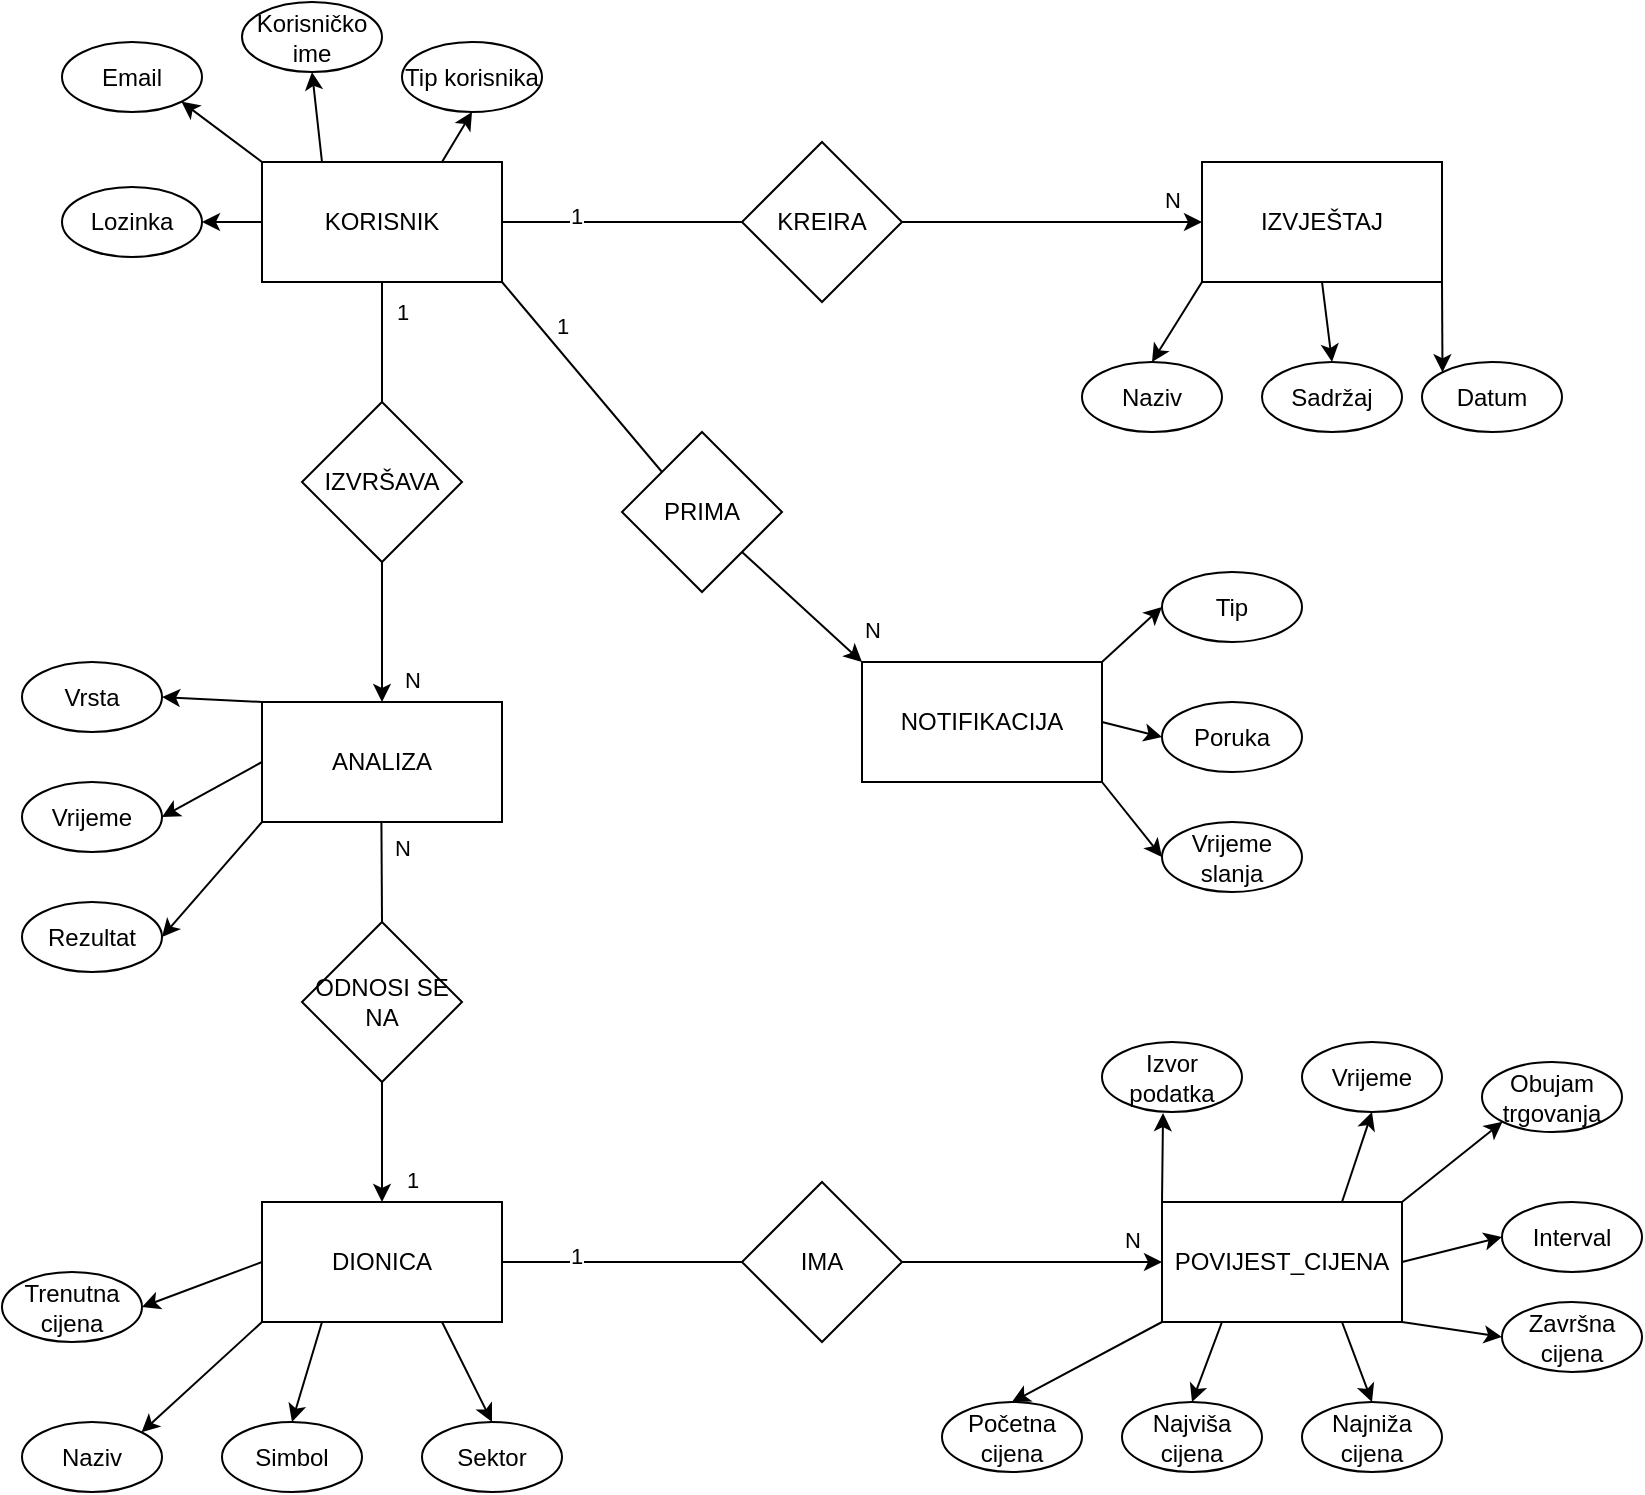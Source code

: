 <mxfile version="27.1.1">
  <diagram name="Page-1" id="FEjrkqeZDdIg-vik-IkH">
    <mxGraphModel dx="984" dy="545" grid="1" gridSize="10" guides="1" tooltips="1" connect="1" arrows="1" fold="1" page="1" pageScale="1" pageWidth="827" pageHeight="1169" math="0" shadow="0">
      <root>
        <mxCell id="0" />
        <mxCell id="1" parent="0" />
        <mxCell id="g6BjV7B2hw-Xopt8YtrM-8" value="&lt;font style=&quot;color: light-dark(rgb(0, 0, 0), rgb(0, 0, 0));&quot;&gt;KORISNIK&lt;/font&gt;" style="rounded=0;whiteSpace=wrap;html=1;fillColor=light-dark(#FFFFFF,#FFFFFF);" vertex="1" parent="1">
          <mxGeometry x="190" y="340" width="120" height="60" as="geometry" />
        </mxCell>
        <mxCell id="g6BjV7B2hw-Xopt8YtrM-9" value="&lt;font style=&quot;color: light-dark(rgb(0, 0, 0), rgb(0, 0, 0));&quot;&gt;DIONICA&lt;/font&gt;" style="rounded=0;whiteSpace=wrap;html=1;fillColor=light-dark(#FFFFFF,#FFFFFF);" vertex="1" parent="1">
          <mxGeometry x="190" y="860" width="120" height="60" as="geometry" />
        </mxCell>
        <mxCell id="g6BjV7B2hw-Xopt8YtrM-10" value="&lt;font style=&quot;color: light-dark(rgb(0, 0, 0), rgb(0, 0, 0));&quot;&gt;POVIJEST_CIJENA&lt;/font&gt;" style="rounded=0;whiteSpace=wrap;html=1;fillColor=light-dark(#FFFFFF,#FFFFFF);" vertex="1" parent="1">
          <mxGeometry x="640" y="860" width="120" height="60" as="geometry" />
        </mxCell>
        <mxCell id="g6BjV7B2hw-Xopt8YtrM-11" value="&lt;font style=&quot;color: light-dark(rgb(0, 0, 0), rgb(0, 0, 0));&quot;&gt;ANALIZA&lt;/font&gt;" style="rounded=0;whiteSpace=wrap;html=1;fillColor=light-dark(#FFFFFF,#FFFFFF);" vertex="1" parent="1">
          <mxGeometry x="190" y="610" width="120" height="60" as="geometry" />
        </mxCell>
        <mxCell id="g6BjV7B2hw-Xopt8YtrM-12" value="&lt;font style=&quot;color: light-dark(rgb(0, 0, 0), rgb(0, 0, 0));&quot;&gt;IZVJEŠTAJ&lt;/font&gt;" style="rounded=0;whiteSpace=wrap;html=1;fillColor=light-dark(#FFFFFF,#FFFFFF);" vertex="1" parent="1">
          <mxGeometry x="660" y="340" width="120" height="60" as="geometry" />
        </mxCell>
        <mxCell id="g6BjV7B2hw-Xopt8YtrM-13" value="&lt;font style=&quot;color: light-dark(rgb(0, 0, 0), rgb(0, 0, 0));&quot;&gt;IZVRŠAVA&lt;/font&gt;" style="rhombus;whiteSpace=wrap;html=1;fillColor=light-dark(#FFFFFF,#FFFFFF);" vertex="1" parent="1">
          <mxGeometry x="210" y="460" width="80" height="80" as="geometry" />
        </mxCell>
        <mxCell id="g6BjV7B2hw-Xopt8YtrM-14" value="" style="endArrow=none;html=1;rounded=0;entryX=0.5;entryY=1;entryDx=0;entryDy=0;exitX=0.5;exitY=0;exitDx=0;exitDy=0;strokeColor=light-dark(#000000,#000000);" edge="1" parent="1" source="g6BjV7B2hw-Xopt8YtrM-13" target="g6BjV7B2hw-Xopt8YtrM-8">
          <mxGeometry width="50" height="50" relative="1" as="geometry">
            <mxPoint x="390" y="710" as="sourcePoint" />
            <mxPoint x="440" y="660" as="targetPoint" />
          </mxGeometry>
        </mxCell>
        <mxCell id="g6BjV7B2hw-Xopt8YtrM-16" value="1" style="edgeLabel;html=1;align=center;verticalAlign=middle;resizable=0;points=[];fontColor=light-dark(#000000,#000000);" vertex="1" connectable="0" parent="g6BjV7B2hw-Xopt8YtrM-14">
          <mxGeometry x="0.5" y="-3" relative="1" as="geometry">
            <mxPoint x="7" as="offset" />
          </mxGeometry>
        </mxCell>
        <mxCell id="g6BjV7B2hw-Xopt8YtrM-15" value="" style="endArrow=classic;html=1;rounded=0;exitX=0.5;exitY=1;exitDx=0;exitDy=0;entryX=0.5;entryY=0;entryDx=0;entryDy=0;strokeColor=light-dark(#000000,#000000);" edge="1" parent="1" source="g6BjV7B2hw-Xopt8YtrM-13" target="g6BjV7B2hw-Xopt8YtrM-11">
          <mxGeometry width="50" height="50" relative="1" as="geometry">
            <mxPoint x="390" y="710" as="sourcePoint" />
            <mxPoint x="440" y="660" as="targetPoint" />
          </mxGeometry>
        </mxCell>
        <mxCell id="g6BjV7B2hw-Xopt8YtrM-17" value="N" style="edgeLabel;html=1;align=center;verticalAlign=middle;resizable=0;points=[];fontColor=light-dark(#000000,#000000);" vertex="1" connectable="0" parent="1">
          <mxGeometry x="350" y="580" as="geometry">
            <mxPoint x="-85" y="19" as="offset" />
          </mxGeometry>
        </mxCell>
        <mxCell id="g6BjV7B2hw-Xopt8YtrM-18" value="&lt;font style=&quot;color: light-dark(rgb(0, 0, 0), rgb(9, 9, 9));&quot;&gt;KREIRA&lt;/font&gt;" style="rhombus;whiteSpace=wrap;html=1;fillColor=light-dark(#FFFFFF,#FFFFFF);" vertex="1" parent="1">
          <mxGeometry x="430" y="330" width="80" height="80" as="geometry" />
        </mxCell>
        <mxCell id="g6BjV7B2hw-Xopt8YtrM-19" value="" style="endArrow=none;html=1;rounded=0;entryX=1;entryY=0.5;entryDx=0;entryDy=0;exitX=0;exitY=0.5;exitDx=0;exitDy=0;strokeColor=light-dark(#000000,#000000);" edge="1" parent="1" source="g6BjV7B2hw-Xopt8YtrM-18" target="g6BjV7B2hw-Xopt8YtrM-8">
          <mxGeometry width="50" height="50" relative="1" as="geometry">
            <mxPoint x="340" y="500" as="sourcePoint" />
            <mxPoint x="340" y="440" as="targetPoint" />
          </mxGeometry>
        </mxCell>
        <mxCell id="g6BjV7B2hw-Xopt8YtrM-20" value="1" style="edgeLabel;html=1;align=center;verticalAlign=middle;resizable=0;points=[];fontColor=light-dark(#000000,#000000);" vertex="1" connectable="0" parent="g6BjV7B2hw-Xopt8YtrM-19">
          <mxGeometry x="0.5" y="-3" relative="1" as="geometry">
            <mxPoint x="7" as="offset" />
          </mxGeometry>
        </mxCell>
        <mxCell id="g6BjV7B2hw-Xopt8YtrM-21" value="" style="endArrow=classic;html=1;rounded=0;exitX=1;exitY=0.5;exitDx=0;exitDy=0;entryX=0;entryY=0.5;entryDx=0;entryDy=0;strokeColor=light-dark(#000000,#000000);" edge="1" parent="1" source="g6BjV7B2hw-Xopt8YtrM-18" target="g6BjV7B2hw-Xopt8YtrM-12">
          <mxGeometry width="50" height="50" relative="1" as="geometry">
            <mxPoint x="340" y="560" as="sourcePoint" />
            <mxPoint x="340" y="630" as="targetPoint" />
          </mxGeometry>
        </mxCell>
        <mxCell id="g6BjV7B2hw-Xopt8YtrM-22" value="N" style="edgeLabel;html=1;align=center;verticalAlign=middle;resizable=0;points=[];fontColor=light-dark(#000000,#000000);" vertex="1" connectable="0" parent="1">
          <mxGeometry x="730" y="340" as="geometry">
            <mxPoint x="-85" y="19" as="offset" />
          </mxGeometry>
        </mxCell>
        <mxCell id="g6BjV7B2hw-Xopt8YtrM-23" value="&lt;font style=&quot;color: light-dark(rgb(0, 0, 0), rgb(0, 0, 0));&quot;&gt;ODNOSI SE NA&lt;/font&gt;" style="rhombus;whiteSpace=wrap;html=1;fillColor=light-dark(#FFFFFF,#FFFFFF);" vertex="1" parent="1">
          <mxGeometry x="210" y="720" width="80" height="80" as="geometry" />
        </mxCell>
        <mxCell id="g6BjV7B2hw-Xopt8YtrM-24" value="" style="endArrow=none;html=1;rounded=0;entryX=0.5;entryY=1;entryDx=0;entryDy=0;strokeColor=light-dark(#000000,#000000);" edge="1" parent="1">
          <mxGeometry width="50" height="50" relative="1" as="geometry">
            <mxPoint x="250" y="720" as="sourcePoint" />
            <mxPoint x="249.71" y="670" as="targetPoint" />
          </mxGeometry>
        </mxCell>
        <mxCell id="g6BjV7B2hw-Xopt8YtrM-25" value="N" style="edgeLabel;html=1;align=center;verticalAlign=middle;resizable=0;points=[];fontColor=light-dark(#000000,#000000);" vertex="1" connectable="0" parent="g6BjV7B2hw-Xopt8YtrM-24">
          <mxGeometry x="0.5" y="-3" relative="1" as="geometry">
            <mxPoint x="7" as="offset" />
          </mxGeometry>
        </mxCell>
        <mxCell id="g6BjV7B2hw-Xopt8YtrM-26" value="" style="endArrow=classic;html=1;rounded=0;exitX=0.5;exitY=1;exitDx=0;exitDy=0;entryX=0.5;entryY=0;entryDx=0;entryDy=0;strokeColor=light-dark(#000000,#000000);" edge="1" parent="1" source="g6BjV7B2hw-Xopt8YtrM-23" target="g6BjV7B2hw-Xopt8YtrM-9">
          <mxGeometry width="50" height="50" relative="1" as="geometry">
            <mxPoint x="340" y="780" as="sourcePoint" />
            <mxPoint x="340" y="850" as="targetPoint" />
          </mxGeometry>
        </mxCell>
        <mxCell id="g6BjV7B2hw-Xopt8YtrM-27" value="1" style="edgeLabel;html=1;align=center;verticalAlign=middle;resizable=0;points=[];fontColor=light-dark(#000000,#000000);" vertex="1" connectable="0" parent="1">
          <mxGeometry x="350" y="830" as="geometry">
            <mxPoint x="-85" y="19" as="offset" />
          </mxGeometry>
        </mxCell>
        <mxCell id="g6BjV7B2hw-Xopt8YtrM-28" value="&lt;font style=&quot;color: light-dark(rgb(0, 0, 0), rgb(0, 0, 0));&quot;&gt;IMA&lt;/font&gt;" style="rhombus;whiteSpace=wrap;html=1;fillColor=light-dark(#FFFFFF,#FFFFFF);" vertex="1" parent="1">
          <mxGeometry x="430" y="850" width="80" height="80" as="geometry" />
        </mxCell>
        <mxCell id="g6BjV7B2hw-Xopt8YtrM-29" value="" style="endArrow=none;html=1;rounded=0;entryX=1;entryY=0.5;entryDx=0;entryDy=0;exitX=0;exitY=0.5;exitDx=0;exitDy=0;strokeColor=light-dark(#000000,#000000);" edge="1" parent="1" source="g6BjV7B2hw-Xopt8YtrM-28" target="g6BjV7B2hw-Xopt8YtrM-9">
          <mxGeometry width="50" height="50" relative="1" as="geometry">
            <mxPoint x="490" y="790" as="sourcePoint" />
            <mxPoint x="370" y="790" as="targetPoint" />
          </mxGeometry>
        </mxCell>
        <mxCell id="g6BjV7B2hw-Xopt8YtrM-30" value="1" style="edgeLabel;html=1;align=center;verticalAlign=middle;resizable=0;points=[];fontColor=light-dark(#000000,#000000);" vertex="1" connectable="0" parent="g6BjV7B2hw-Xopt8YtrM-29">
          <mxGeometry x="0.5" y="-3" relative="1" as="geometry">
            <mxPoint x="7" as="offset" />
          </mxGeometry>
        </mxCell>
        <mxCell id="g6BjV7B2hw-Xopt8YtrM-31" value="" style="endArrow=classic;html=1;rounded=0;exitX=1;exitY=0.5;exitDx=0;exitDy=0;entryX=0;entryY=0.5;entryDx=0;entryDy=0;strokeColor=light-dark(#000000,#000000);" edge="1" parent="1" source="g6BjV7B2hw-Xopt8YtrM-28" target="g6BjV7B2hw-Xopt8YtrM-10">
          <mxGeometry width="50" height="50" relative="1" as="geometry">
            <mxPoint x="540" y="730" as="sourcePoint" />
            <mxPoint x="690" y="730" as="targetPoint" />
          </mxGeometry>
        </mxCell>
        <mxCell id="g6BjV7B2hw-Xopt8YtrM-32" value="N" style="edgeLabel;html=1;align=center;verticalAlign=middle;resizable=0;points=[];fontColor=light-dark(#000000,#000000);" vertex="1" connectable="0" parent="1">
          <mxGeometry x="710" y="860" as="geometry">
            <mxPoint x="-85" y="19" as="offset" />
          </mxGeometry>
        </mxCell>
        <mxCell id="g6BjV7B2hw-Xopt8YtrM-33" value="&lt;font style=&quot;color: light-dark(rgb(0, 0, 0), rgb(0, 0, 0));&quot;&gt;Naziv&lt;/font&gt;" style="ellipse;whiteSpace=wrap;html=1;strokeColor=light-dark(#000000,#000000);fillColor=light-dark(#FFFFFF,#FFFFFF);" vertex="1" parent="1">
          <mxGeometry x="70" y="970" width="70" height="35" as="geometry" />
        </mxCell>
        <mxCell id="g6BjV7B2hw-Xopt8YtrM-34" value="&lt;font style=&quot;color: light-dark(rgb(0, 0, 0), rgb(0, 0, 0));&quot;&gt;Simbol&lt;/font&gt;" style="ellipse;whiteSpace=wrap;html=1;strokeColor=light-dark(#000000,#000000);fillColor=light-dark(#FFFFFF,#FFFFFF);" vertex="1" parent="1">
          <mxGeometry x="170" y="970" width="70" height="35" as="geometry" />
        </mxCell>
        <mxCell id="g6BjV7B2hw-Xopt8YtrM-35" value="&lt;font style=&quot;color: light-dark(rgb(0, 0, 0), rgb(0, 0, 0));&quot;&gt;Sektor&lt;/font&gt;" style="ellipse;whiteSpace=wrap;html=1;strokeColor=light-dark(#000000,#000000);fillColor=light-dark(#FFFFFF,#FFFFFF);" vertex="1" parent="1">
          <mxGeometry x="270" y="970" width="70" height="35" as="geometry" />
        </mxCell>
        <mxCell id="g6BjV7B2hw-Xopt8YtrM-36" value="&lt;font style=&quot;color: light-dark(rgb(0, 0, 0), rgb(0, 0, 0));&quot;&gt;Trenutna cijena&lt;/font&gt;" style="ellipse;whiteSpace=wrap;html=1;strokeColor=light-dark(#000000,#000000);fillColor=light-dark(#FFFFFF,#FFFFFF);" vertex="1" parent="1">
          <mxGeometry x="60" y="895" width="70" height="35" as="geometry" />
        </mxCell>
        <mxCell id="g6BjV7B2hw-Xopt8YtrM-38" value="" style="endArrow=classic;html=1;rounded=0;exitX=0;exitY=0.5;exitDx=0;exitDy=0;entryX=1;entryY=0.5;entryDx=0;entryDy=0;strokeColor=light-dark(#000000,#000000);" edge="1" parent="1" source="g6BjV7B2hw-Xopt8YtrM-9" target="g6BjV7B2hw-Xopt8YtrM-36">
          <mxGeometry width="50" height="50" relative="1" as="geometry">
            <mxPoint x="160" y="820" as="sourcePoint" />
            <mxPoint x="160" y="880" as="targetPoint" />
          </mxGeometry>
        </mxCell>
        <mxCell id="g6BjV7B2hw-Xopt8YtrM-39" value="" style="endArrow=classic;html=1;rounded=0;exitX=0;exitY=1;exitDx=0;exitDy=0;entryX=1;entryY=0;entryDx=0;entryDy=0;strokeColor=light-dark(#000000,#000000);" edge="1" parent="1" source="g6BjV7B2hw-Xopt8YtrM-9" target="g6BjV7B2hw-Xopt8YtrM-33">
          <mxGeometry width="50" height="50" relative="1" as="geometry">
            <mxPoint x="230" y="920" as="sourcePoint" />
            <mxPoint x="170" y="943" as="targetPoint" />
          </mxGeometry>
        </mxCell>
        <mxCell id="g6BjV7B2hw-Xopt8YtrM-40" value="" style="endArrow=classic;html=1;rounded=0;exitX=0.25;exitY=1;exitDx=0;exitDy=0;entryX=0.5;entryY=0;entryDx=0;entryDy=0;strokeColor=light-dark(#000000,#000000);" edge="1" parent="1" source="g6BjV7B2hw-Xopt8YtrM-9" target="g6BjV7B2hw-Xopt8YtrM-34">
          <mxGeometry width="50" height="50" relative="1" as="geometry">
            <mxPoint x="280" y="940" as="sourcePoint" />
            <mxPoint x="220" y="995" as="targetPoint" />
          </mxGeometry>
        </mxCell>
        <mxCell id="g6BjV7B2hw-Xopt8YtrM-41" value="" style="endArrow=classic;html=1;rounded=0;exitX=0.75;exitY=1;exitDx=0;exitDy=0;entryX=0.5;entryY=0;entryDx=0;entryDy=0;strokeColor=light-dark(#000000,#000000);" edge="1" parent="1" source="g6BjV7B2hw-Xopt8YtrM-9" target="g6BjV7B2hw-Xopt8YtrM-35">
          <mxGeometry width="50" height="50" relative="1" as="geometry">
            <mxPoint x="320" y="940" as="sourcePoint" />
            <mxPoint x="260" y="995" as="targetPoint" />
          </mxGeometry>
        </mxCell>
        <mxCell id="g6BjV7B2hw-Xopt8YtrM-42" value="&lt;font style=&quot;color: light-dark(rgb(0, 0, 0), rgb(0, 0, 0));&quot;&gt;Vrsta&lt;/font&gt;" style="ellipse;whiteSpace=wrap;html=1;strokeColor=light-dark(#000000,#000000);fillColor=light-dark(#FFFFFF,#FFFFFF);" vertex="1" parent="1">
          <mxGeometry x="70" y="590" width="70" height="35" as="geometry" />
        </mxCell>
        <mxCell id="g6BjV7B2hw-Xopt8YtrM-43" value="&lt;font style=&quot;color: light-dark(rgb(0, 0, 0), rgb(0, 0, 0));&quot;&gt;Vrijeme&lt;/font&gt;" style="ellipse;whiteSpace=wrap;html=1;strokeColor=light-dark(#000000,#000000);fillColor=light-dark(#FFFFFF,#FFFFFF);" vertex="1" parent="1">
          <mxGeometry x="70" y="650" width="70" height="35" as="geometry" />
        </mxCell>
        <mxCell id="g6BjV7B2hw-Xopt8YtrM-44" value="&lt;font style=&quot;color: light-dark(rgb(0, 0, 0), rgb(0, 0, 0));&quot;&gt;Rezultat&lt;/font&gt;" style="ellipse;whiteSpace=wrap;html=1;strokeColor=light-dark(#000000,#000000);fillColor=light-dark(#FFFFFF,#FFFFFF);" vertex="1" parent="1">
          <mxGeometry x="70" y="710" width="70" height="35" as="geometry" />
        </mxCell>
        <mxCell id="g6BjV7B2hw-Xopt8YtrM-46" value="" style="endArrow=classic;html=1;rounded=0;exitX=0;exitY=0.5;exitDx=0;exitDy=0;strokeColor=light-dark(#000000,#000000);entryX=1;entryY=0.5;entryDx=0;entryDy=0;" edge="1" parent="1" source="g6BjV7B2hw-Xopt8YtrM-11" target="g6BjV7B2hw-Xopt8YtrM-43">
          <mxGeometry width="50" height="50" relative="1" as="geometry">
            <mxPoint x="210" y="730" as="sourcePoint" />
            <mxPoint x="140" y="710" as="targetPoint" />
          </mxGeometry>
        </mxCell>
        <mxCell id="g6BjV7B2hw-Xopt8YtrM-47" value="" style="endArrow=classic;html=1;rounded=0;exitX=0;exitY=1;exitDx=0;exitDy=0;entryX=1;entryY=0.5;entryDx=0;entryDy=0;strokeColor=light-dark(#000000,#000000);" edge="1" parent="1" source="g6BjV7B2hw-Xopt8YtrM-11" target="g6BjV7B2hw-Xopt8YtrM-44">
          <mxGeometry width="50" height="50" relative="1" as="geometry">
            <mxPoint x="220" y="570" as="sourcePoint" />
            <mxPoint x="160" y="593" as="targetPoint" />
          </mxGeometry>
        </mxCell>
        <mxCell id="g6BjV7B2hw-Xopt8YtrM-48" value="" style="endArrow=classic;html=1;rounded=0;exitX=0;exitY=0;exitDx=0;exitDy=0;entryX=1;entryY=0.5;entryDx=0;entryDy=0;strokeColor=light-dark(#000000,#000000);" edge="1" parent="1" source="g6BjV7B2hw-Xopt8YtrM-11" target="g6BjV7B2hw-Xopt8YtrM-42">
          <mxGeometry width="50" height="50" relative="1" as="geometry">
            <mxPoint x="260" y="590" as="sourcePoint" />
            <mxPoint x="200" y="613" as="targetPoint" />
          </mxGeometry>
        </mxCell>
        <mxCell id="g6BjV7B2hw-Xopt8YtrM-49" value="&lt;font style=&quot;color: light-dark(rgb(0, 0, 0), rgb(0, 0, 0));&quot;&gt;Početna cijena&lt;/font&gt;" style="ellipse;whiteSpace=wrap;html=1;strokeColor=light-dark(#000000,#000000);fillColor=light-dark(#FFFFFF,#FFFFFF);" vertex="1" parent="1">
          <mxGeometry x="530" y="960" width="70" height="35" as="geometry" />
        </mxCell>
        <mxCell id="g6BjV7B2hw-Xopt8YtrM-50" value="&lt;font style=&quot;color: light-dark(rgb(0, 0, 0), rgb(0, 0, 0));&quot;&gt;Najviša cijena&lt;/font&gt;" style="ellipse;whiteSpace=wrap;html=1;strokeColor=light-dark(#000000,#000000);fillColor=light-dark(#FFFFFF,#FFFFFF);" vertex="1" parent="1">
          <mxGeometry x="620" y="960" width="70" height="35" as="geometry" />
        </mxCell>
        <mxCell id="g6BjV7B2hw-Xopt8YtrM-51" value="&lt;font style=&quot;color: light-dark(rgb(0, 0, 0), rgb(0, 0, 0));&quot;&gt;Najniža cijena&lt;/font&gt;" style="ellipse;whiteSpace=wrap;html=1;strokeColor=light-dark(#000000,#000000);fillColor=light-dark(#FFFFFF,#FFFFFF);" vertex="1" parent="1">
          <mxGeometry x="710" y="960" width="70" height="35" as="geometry" />
        </mxCell>
        <mxCell id="g6BjV7B2hw-Xopt8YtrM-52" value="&lt;font style=&quot;color: light-dark(rgb(0, 0, 0), rgb(0, 0, 0));&quot;&gt;Završna cijena&lt;/font&gt;" style="ellipse;whiteSpace=wrap;html=1;strokeColor=light-dark(#000000,#000000);fillColor=light-dark(#FFFFFF,#FFFFFF);" vertex="1" parent="1">
          <mxGeometry x="810" y="910" width="70" height="35" as="geometry" />
        </mxCell>
        <mxCell id="g6BjV7B2hw-Xopt8YtrM-53" value="&lt;font style=&quot;color: light-dark(rgb(0, 0, 0), rgb(0, 0, 0));&quot;&gt;Interval&lt;/font&gt;" style="ellipse;whiteSpace=wrap;html=1;strokeColor=light-dark(#000000,#000000);fillColor=light-dark(#FFFFFF,#FFFFFF);" vertex="1" parent="1">
          <mxGeometry x="810" y="860" width="70" height="35" as="geometry" />
        </mxCell>
        <mxCell id="g6BjV7B2hw-Xopt8YtrM-54" value="&lt;font style=&quot;color: light-dark(rgb(0, 0, 0), rgb(0, 0, 0));&quot;&gt;Obujam trgovanja&lt;/font&gt;" style="ellipse;whiteSpace=wrap;html=1;strokeColor=light-dark(#000000,#000000);fillColor=light-dark(#FFFFFF,#FFFFFF);" vertex="1" parent="1">
          <mxGeometry x="800" y="790" width="70" height="35" as="geometry" />
        </mxCell>
        <mxCell id="g6BjV7B2hw-Xopt8YtrM-55" value="&lt;font style=&quot;color: light-dark(rgb(0, 0, 0), rgb(0, 0, 0));&quot;&gt;Vrijeme&lt;/font&gt;" style="ellipse;whiteSpace=wrap;html=1;strokeColor=light-dark(#000000,#000000);fillColor=light-dark(#FFFFFF,#FFFFFF);" vertex="1" parent="1">
          <mxGeometry x="710" y="780" width="70" height="35" as="geometry" />
        </mxCell>
        <mxCell id="g6BjV7B2hw-Xopt8YtrM-56" value="&lt;font style=&quot;color: light-dark(rgb(0, 0, 0), rgb(0, 0, 0));&quot;&gt;Izvor podatka&lt;/font&gt;" style="ellipse;whiteSpace=wrap;html=1;strokeColor=light-dark(#000000,#000000);fillColor=light-dark(#FFFFFF,#FFFFFF);" vertex="1" parent="1">
          <mxGeometry x="610" y="780" width="70" height="35" as="geometry" />
        </mxCell>
        <mxCell id="g6BjV7B2hw-Xopt8YtrM-57" value="" style="endArrow=classic;html=1;rounded=0;exitX=0;exitY=0;exitDx=0;exitDy=0;entryX=0.436;entryY=1.015;entryDx=0;entryDy=0;strokeColor=light-dark(#000000,#000000);entryPerimeter=0;" edge="1" parent="1" source="g6BjV7B2hw-Xopt8YtrM-10" target="g6BjV7B2hw-Xopt8YtrM-56">
          <mxGeometry width="50" height="50" relative="1" as="geometry">
            <mxPoint x="560" y="860" as="sourcePoint" />
            <mxPoint x="585" y="910" as="targetPoint" />
          </mxGeometry>
        </mxCell>
        <mxCell id="g6BjV7B2hw-Xopt8YtrM-58" value="" style="endArrow=classic;html=1;rounded=0;exitX=0.75;exitY=0;exitDx=0;exitDy=0;entryX=0.5;entryY=1;entryDx=0;entryDy=0;strokeColor=light-dark(#000000,#000000);" edge="1" parent="1" source="g6BjV7B2hw-Xopt8YtrM-10" target="g6BjV7B2hw-Xopt8YtrM-55">
          <mxGeometry width="50" height="50" relative="1" as="geometry">
            <mxPoint x="710" y="830" as="sourcePoint" />
            <mxPoint x="735" y="880" as="targetPoint" />
          </mxGeometry>
        </mxCell>
        <mxCell id="g6BjV7B2hw-Xopt8YtrM-59" value="" style="endArrow=classic;html=1;rounded=0;exitX=1;exitY=0;exitDx=0;exitDy=0;entryX=0;entryY=1;entryDx=0;entryDy=0;strokeColor=light-dark(#000000,#000000);" edge="1" parent="1" source="g6BjV7B2hw-Xopt8YtrM-10" target="g6BjV7B2hw-Xopt8YtrM-54">
          <mxGeometry width="50" height="50" relative="1" as="geometry">
            <mxPoint x="780" y="840" as="sourcePoint" />
            <mxPoint x="805" y="890" as="targetPoint" />
          </mxGeometry>
        </mxCell>
        <mxCell id="g6BjV7B2hw-Xopt8YtrM-60" value="" style="endArrow=classic;html=1;rounded=0;exitX=1;exitY=0.5;exitDx=0;exitDy=0;entryX=0;entryY=0.5;entryDx=0;entryDy=0;strokeColor=light-dark(#000000,#000000);" edge="1" parent="1" source="g6BjV7B2hw-Xopt8YtrM-10" target="g6BjV7B2hw-Xopt8YtrM-53">
          <mxGeometry width="50" height="50" relative="1" as="geometry">
            <mxPoint x="880" y="840" as="sourcePoint" />
            <mxPoint x="905" y="890" as="targetPoint" />
          </mxGeometry>
        </mxCell>
        <mxCell id="g6BjV7B2hw-Xopt8YtrM-61" value="" style="endArrow=classic;html=1;rounded=0;exitX=1;exitY=1;exitDx=0;exitDy=0;entryX=0;entryY=0.5;entryDx=0;entryDy=0;strokeColor=light-dark(#000000,#000000);" edge="1" parent="1" source="g6BjV7B2hw-Xopt8YtrM-10" target="g6BjV7B2hw-Xopt8YtrM-52">
          <mxGeometry width="50" height="50" relative="1" as="geometry">
            <mxPoint x="960" y="840" as="sourcePoint" />
            <mxPoint x="985" y="890" as="targetPoint" />
          </mxGeometry>
        </mxCell>
        <mxCell id="g6BjV7B2hw-Xopt8YtrM-62" value="" style="endArrow=classic;html=1;rounded=0;exitX=0.75;exitY=1;exitDx=0;exitDy=0;entryX=0.5;entryY=0;entryDx=0;entryDy=0;strokeColor=light-dark(#000000,#000000);" edge="1" parent="1" source="g6BjV7B2hw-Xopt8YtrM-10" target="g6BjV7B2hw-Xopt8YtrM-51">
          <mxGeometry width="50" height="50" relative="1" as="geometry">
            <mxPoint x="870" y="950" as="sourcePoint" />
            <mxPoint x="895" y="1000" as="targetPoint" />
          </mxGeometry>
        </mxCell>
        <mxCell id="g6BjV7B2hw-Xopt8YtrM-63" value="" style="endArrow=classic;html=1;rounded=0;exitX=0.25;exitY=1;exitDx=0;exitDy=0;entryX=0.5;entryY=0;entryDx=0;entryDy=0;strokeColor=light-dark(#000000,#000000);" edge="1" parent="1" source="g6BjV7B2hw-Xopt8YtrM-10" target="g6BjV7B2hw-Xopt8YtrM-50">
          <mxGeometry width="50" height="50" relative="1" as="geometry">
            <mxPoint x="670" y="940" as="sourcePoint" />
            <mxPoint x="695" y="990" as="targetPoint" />
          </mxGeometry>
        </mxCell>
        <mxCell id="g6BjV7B2hw-Xopt8YtrM-64" value="" style="endArrow=classic;html=1;rounded=0;exitX=0;exitY=1;exitDx=0;exitDy=0;entryX=0.5;entryY=0;entryDx=0;entryDy=0;strokeColor=light-dark(#000000,#000000);" edge="1" parent="1" source="g6BjV7B2hw-Xopt8YtrM-10" target="g6BjV7B2hw-Xopt8YtrM-49">
          <mxGeometry width="50" height="50" relative="1" as="geometry">
            <mxPoint x="570" y="910" as="sourcePoint" />
            <mxPoint x="595" y="960" as="targetPoint" />
          </mxGeometry>
        </mxCell>
        <mxCell id="g6BjV7B2hw-Xopt8YtrM-65" value="&lt;font style=&quot;color: light-dark(rgb(0, 0, 0), rgb(0, 0, 0));&quot;&gt;Naziv&lt;/font&gt;" style="ellipse;whiteSpace=wrap;html=1;strokeColor=light-dark(#000000,#000000);fillColor=light-dark(#FFFFFF,#FFFFFF);" vertex="1" parent="1">
          <mxGeometry x="600" y="440" width="70" height="35" as="geometry" />
        </mxCell>
        <mxCell id="g6BjV7B2hw-Xopt8YtrM-66" value="&lt;font style=&quot;color: light-dark(rgb(0, 0, 0), rgb(0, 0, 0));&quot;&gt;Sadržaj&lt;/font&gt;" style="ellipse;whiteSpace=wrap;html=1;strokeColor=light-dark(#000000,#000000);fillColor=light-dark(#FFFFFF,#FFFFFF);" vertex="1" parent="1">
          <mxGeometry x="690" y="440" width="70" height="35" as="geometry" />
        </mxCell>
        <mxCell id="g6BjV7B2hw-Xopt8YtrM-67" value="&lt;font style=&quot;color: light-dark(rgb(0, 0, 0), rgb(0, 0, 0));&quot;&gt;Datum&lt;/font&gt;" style="ellipse;whiteSpace=wrap;html=1;strokeColor=light-dark(#000000,#000000);fillColor=light-dark(#FFFFFF,#FFFFFF);" vertex="1" parent="1">
          <mxGeometry x="770" y="440" width="70" height="35" as="geometry" />
        </mxCell>
        <mxCell id="g6BjV7B2hw-Xopt8YtrM-68" value="" style="endArrow=classic;html=1;rounded=0;exitX=1;exitY=1;exitDx=0;exitDy=0;entryX=0;entryY=0;entryDx=0;entryDy=0;strokeColor=light-dark(#000000,#000000);" edge="1" parent="1" source="g6BjV7B2hw-Xopt8YtrM-12" target="g6BjV7B2hw-Xopt8YtrM-67">
          <mxGeometry width="50" height="50" relative="1" as="geometry">
            <mxPoint x="950" y="524" as="sourcePoint" />
            <mxPoint x="951" y="480" as="targetPoint" />
          </mxGeometry>
        </mxCell>
        <mxCell id="g6BjV7B2hw-Xopt8YtrM-69" value="" style="endArrow=classic;html=1;rounded=0;exitX=0.5;exitY=1;exitDx=0;exitDy=0;entryX=0.5;entryY=0;entryDx=0;entryDy=0;strokeColor=light-dark(#000000,#000000);" edge="1" parent="1" source="g6BjV7B2hw-Xopt8YtrM-12" target="g6BjV7B2hw-Xopt8YtrM-66">
          <mxGeometry width="50" height="50" relative="1" as="geometry">
            <mxPoint x="780" y="530" as="sourcePoint" />
            <mxPoint x="790" y="560" as="targetPoint" />
          </mxGeometry>
        </mxCell>
        <mxCell id="g6BjV7B2hw-Xopt8YtrM-70" value="" style="endArrow=classic;html=1;rounded=0;exitX=0;exitY=1;exitDx=0;exitDy=0;entryX=0.5;entryY=0;entryDx=0;entryDy=0;strokeColor=light-dark(#000000,#000000);" edge="1" parent="1" source="g6BjV7B2hw-Xopt8YtrM-12" target="g6BjV7B2hw-Xopt8YtrM-65">
          <mxGeometry width="50" height="50" relative="1" as="geometry">
            <mxPoint x="690" y="590" as="sourcePoint" />
            <mxPoint x="700" y="620" as="targetPoint" />
          </mxGeometry>
        </mxCell>
        <mxCell id="g6BjV7B2hw-Xopt8YtrM-71" value="&lt;font style=&quot;color: light-dark(rgb(0, 0, 0), rgb(0, 0, 0));&quot;&gt;Email&lt;/font&gt;" style="ellipse;whiteSpace=wrap;html=1;strokeColor=light-dark(#000000,#000000);fillColor=light-dark(#FFFFFF,#FFFFFF);" vertex="1" parent="1">
          <mxGeometry x="90" y="280" width="70" height="35" as="geometry" />
        </mxCell>
        <mxCell id="g6BjV7B2hw-Xopt8YtrM-72" value="&lt;font style=&quot;color: light-dark(rgb(0, 0, 0), rgb(0, 0, 0));&quot;&gt;Korisničko ime&lt;/font&gt;" style="ellipse;whiteSpace=wrap;html=1;strokeColor=light-dark(#000000,#000000);fillColor=light-dark(#FFFFFF,#FFFFFF);" vertex="1" parent="1">
          <mxGeometry x="180" y="260" width="70" height="35" as="geometry" />
        </mxCell>
        <mxCell id="g6BjV7B2hw-Xopt8YtrM-73" value="&lt;font style=&quot;color: light-dark(rgb(0, 0, 0), rgb(0, 0, 0));&quot;&gt;Tip korisnika&lt;/font&gt;" style="ellipse;whiteSpace=wrap;html=1;strokeColor=light-dark(#000000,#000000);fillColor=light-dark(#FFFFFF,#FFFFFF);" vertex="1" parent="1">
          <mxGeometry x="260" y="280" width="70" height="35" as="geometry" />
        </mxCell>
        <mxCell id="g6BjV7B2hw-Xopt8YtrM-74" value="&lt;font style=&quot;color: light-dark(rgb(0, 0, 0), rgb(0, 0, 0));&quot;&gt;Lozinka&lt;/font&gt;" style="ellipse;whiteSpace=wrap;html=1;strokeColor=light-dark(#000000,#000000);fillColor=light-dark(#FFFFFF,#FFFFFF);" vertex="1" parent="1">
          <mxGeometry x="90" y="352.5" width="70" height="35" as="geometry" />
        </mxCell>
        <mxCell id="g6BjV7B2hw-Xopt8YtrM-75" value="" style="endArrow=classic;html=1;rounded=0;exitX=0;exitY=0.5;exitDx=0;exitDy=0;entryX=1;entryY=0.5;entryDx=0;entryDy=0;strokeColor=light-dark(#000000,#000000);" edge="1" parent="1" source="g6BjV7B2hw-Xopt8YtrM-8" target="g6BjV7B2hw-Xopt8YtrM-74">
          <mxGeometry width="50" height="50" relative="1" as="geometry">
            <mxPoint x="75" y="410" as="sourcePoint" />
            <mxPoint x="50" y="450" as="targetPoint" />
          </mxGeometry>
        </mxCell>
        <mxCell id="g6BjV7B2hw-Xopt8YtrM-76" value="" style="endArrow=classic;html=1;rounded=0;exitX=0;exitY=0;exitDx=0;exitDy=0;entryX=1;entryY=1;entryDx=0;entryDy=0;strokeColor=light-dark(#000000,#000000);" edge="1" parent="1" source="g6BjV7B2hw-Xopt8YtrM-8" target="g6BjV7B2hw-Xopt8YtrM-71">
          <mxGeometry width="50" height="50" relative="1" as="geometry">
            <mxPoint x="190" y="400" as="sourcePoint" />
            <mxPoint x="160" y="400" as="targetPoint" />
          </mxGeometry>
        </mxCell>
        <mxCell id="g6BjV7B2hw-Xopt8YtrM-77" value="" style="endArrow=classic;html=1;rounded=0;exitX=0.25;exitY=0;exitDx=0;exitDy=0;entryX=0.5;entryY=1;entryDx=0;entryDy=0;strokeColor=light-dark(#000000,#000000);" edge="1" parent="1" source="g6BjV7B2hw-Xopt8YtrM-8" target="g6BjV7B2hw-Xopt8YtrM-72">
          <mxGeometry width="50" height="50" relative="1" as="geometry">
            <mxPoint x="230" y="320" as="sourcePoint" />
            <mxPoint x="200" y="320" as="targetPoint" />
          </mxGeometry>
        </mxCell>
        <mxCell id="g6BjV7B2hw-Xopt8YtrM-78" value="" style="endArrow=classic;html=1;rounded=0;exitX=0.75;exitY=0;exitDx=0;exitDy=0;strokeColor=light-dark(#000000,#000000);entryX=0.5;entryY=1;entryDx=0;entryDy=0;" edge="1" parent="1" source="g6BjV7B2hw-Xopt8YtrM-8" target="g6BjV7B2hw-Xopt8YtrM-73">
          <mxGeometry width="50" height="50" relative="1" as="geometry">
            <mxPoint x="290" y="310" as="sourcePoint" />
            <mxPoint x="360" y="340" as="targetPoint" />
          </mxGeometry>
        </mxCell>
        <mxCell id="g6BjV7B2hw-Xopt8YtrM-79" value="&lt;font style=&quot;color: light-dark(rgb(0, 0, 0), rgb(0, 0, 0));&quot;&gt;NOTIFIKACIJA&lt;/font&gt;" style="rounded=0;whiteSpace=wrap;html=1;fillColor=light-dark(#FFFFFF,#FFFFFF);" vertex="1" parent="1">
          <mxGeometry x="490" y="590" width="120" height="60" as="geometry" />
        </mxCell>
        <mxCell id="g6BjV7B2hw-Xopt8YtrM-80" value="&lt;font style=&quot;color: light-dark(rgb(0, 0, 0), rgb(0, 0, 0));&quot;&gt;Tip&lt;/font&gt;" style="ellipse;whiteSpace=wrap;html=1;strokeColor=light-dark(#000000,#000000);fillColor=light-dark(#FFFFFF,#FFFFFF);" vertex="1" parent="1">
          <mxGeometry x="640" y="545" width="70" height="35" as="geometry" />
        </mxCell>
        <mxCell id="g6BjV7B2hw-Xopt8YtrM-81" value="&lt;font style=&quot;color: light-dark(rgb(0, 0, 0), rgb(0, 0, 0));&quot;&gt;Poruka&lt;/font&gt;" style="ellipse;whiteSpace=wrap;html=1;strokeColor=light-dark(#000000,#000000);fillColor=light-dark(#FFFFFF,#FFFFFF);" vertex="1" parent="1">
          <mxGeometry x="640" y="610" width="70" height="35" as="geometry" />
        </mxCell>
        <mxCell id="g6BjV7B2hw-Xopt8YtrM-82" value="&lt;font style=&quot;color: light-dark(rgb(0, 0, 0), rgb(0, 0, 0));&quot;&gt;Vrijeme slanja&lt;/font&gt;" style="ellipse;whiteSpace=wrap;html=1;strokeColor=light-dark(#000000,#000000);fillColor=light-dark(#FFFFFF,#FFFFFF);" vertex="1" parent="1">
          <mxGeometry x="640" y="670" width="70" height="35" as="geometry" />
        </mxCell>
        <mxCell id="g6BjV7B2hw-Xopt8YtrM-83" value="&lt;font style=&quot;color: light-dark(rgb(0, 0, 0), rgb(0, 0, 0));&quot;&gt;PRIMA&lt;/font&gt;" style="rhombus;whiteSpace=wrap;html=1;fillColor=light-dark(#FFFFFF,#FFFFFF);" vertex="1" parent="1">
          <mxGeometry x="370" y="475" width="80" height="80" as="geometry" />
        </mxCell>
        <mxCell id="g6BjV7B2hw-Xopt8YtrM-84" value="" style="endArrow=classic;html=1;rounded=0;exitX=1;exitY=0.5;exitDx=0;exitDy=0;entryX=0;entryY=0.5;entryDx=0;entryDy=0;strokeColor=light-dark(#000000,#000000);" edge="1" parent="1" source="g6BjV7B2hw-Xopt8YtrM-79" target="g6BjV7B2hw-Xopt8YtrM-81">
          <mxGeometry width="50" height="50" relative="1" as="geometry">
            <mxPoint x="590" y="724" as="sourcePoint" />
            <mxPoint x="591" y="680" as="targetPoint" />
          </mxGeometry>
        </mxCell>
        <mxCell id="g6BjV7B2hw-Xopt8YtrM-85" value="" style="endArrow=classic;html=1;rounded=0;exitX=1;exitY=1;exitDx=0;exitDy=0;entryX=0;entryY=0.5;entryDx=0;entryDy=0;strokeColor=light-dark(#000000,#000000);" edge="1" parent="1" source="g6BjV7B2hw-Xopt8YtrM-79" target="g6BjV7B2hw-Xopt8YtrM-82">
          <mxGeometry width="50" height="50" relative="1" as="geometry">
            <mxPoint x="600" y="724" as="sourcePoint" />
            <mxPoint x="601" y="680" as="targetPoint" />
          </mxGeometry>
        </mxCell>
        <mxCell id="g6BjV7B2hw-Xopt8YtrM-86" value="" style="endArrow=classic;html=1;rounded=0;exitX=1;exitY=0;exitDx=0;exitDy=0;entryX=0;entryY=0.5;entryDx=0;entryDy=0;strokeColor=light-dark(#000000,#000000);" edge="1" parent="1" source="g6BjV7B2hw-Xopt8YtrM-79" target="g6BjV7B2hw-Xopt8YtrM-80">
          <mxGeometry width="50" height="50" relative="1" as="geometry">
            <mxPoint x="580" y="744" as="sourcePoint" />
            <mxPoint x="581" y="700" as="targetPoint" />
          </mxGeometry>
        </mxCell>
        <mxCell id="g6BjV7B2hw-Xopt8YtrM-87" value="" style="endArrow=classic;html=1;rounded=0;exitX=1;exitY=1;exitDx=0;exitDy=0;entryX=0;entryY=0;entryDx=0;entryDy=0;strokeColor=light-dark(#000000,#000000);" edge="1" parent="1" source="g6BjV7B2hw-Xopt8YtrM-83" target="g6BjV7B2hw-Xopt8YtrM-79">
          <mxGeometry width="50" height="50" relative="1" as="geometry">
            <mxPoint x="550" y="564" as="sourcePoint" />
            <mxPoint x="551" y="520" as="targetPoint" />
          </mxGeometry>
        </mxCell>
        <mxCell id="g6BjV7B2hw-Xopt8YtrM-88" value="" style="endArrow=none;html=1;rounded=0;entryX=1;entryY=1;entryDx=0;entryDy=0;strokeColor=light-dark(#000000,#000000);exitX=0;exitY=0;exitDx=0;exitDy=0;" edge="1" parent="1" source="g6BjV7B2hw-Xopt8YtrM-83" target="g6BjV7B2hw-Xopt8YtrM-8">
          <mxGeometry width="50" height="50" relative="1" as="geometry">
            <mxPoint x="330.29" y="520" as="sourcePoint" />
            <mxPoint x="330" y="470" as="targetPoint" />
          </mxGeometry>
        </mxCell>
        <mxCell id="g6BjV7B2hw-Xopt8YtrM-89" value="1" style="edgeLabel;html=1;align=center;verticalAlign=middle;resizable=0;points=[];fontColor=light-dark(#000000,#000000);" vertex="1" connectable="0" parent="g6BjV7B2hw-Xopt8YtrM-88">
          <mxGeometry x="0.5" y="-3" relative="1" as="geometry">
            <mxPoint x="7" as="offset" />
          </mxGeometry>
        </mxCell>
        <mxCell id="g6BjV7B2hw-Xopt8YtrM-90" value="N" style="edgeLabel;html=1;align=center;verticalAlign=middle;resizable=0;points=[];fontColor=light-dark(#000000,#000000);" vertex="1" connectable="0" parent="1">
          <mxGeometry x="580" y="555" as="geometry">
            <mxPoint x="-85" y="19" as="offset" />
          </mxGeometry>
        </mxCell>
      </root>
    </mxGraphModel>
  </diagram>
</mxfile>
